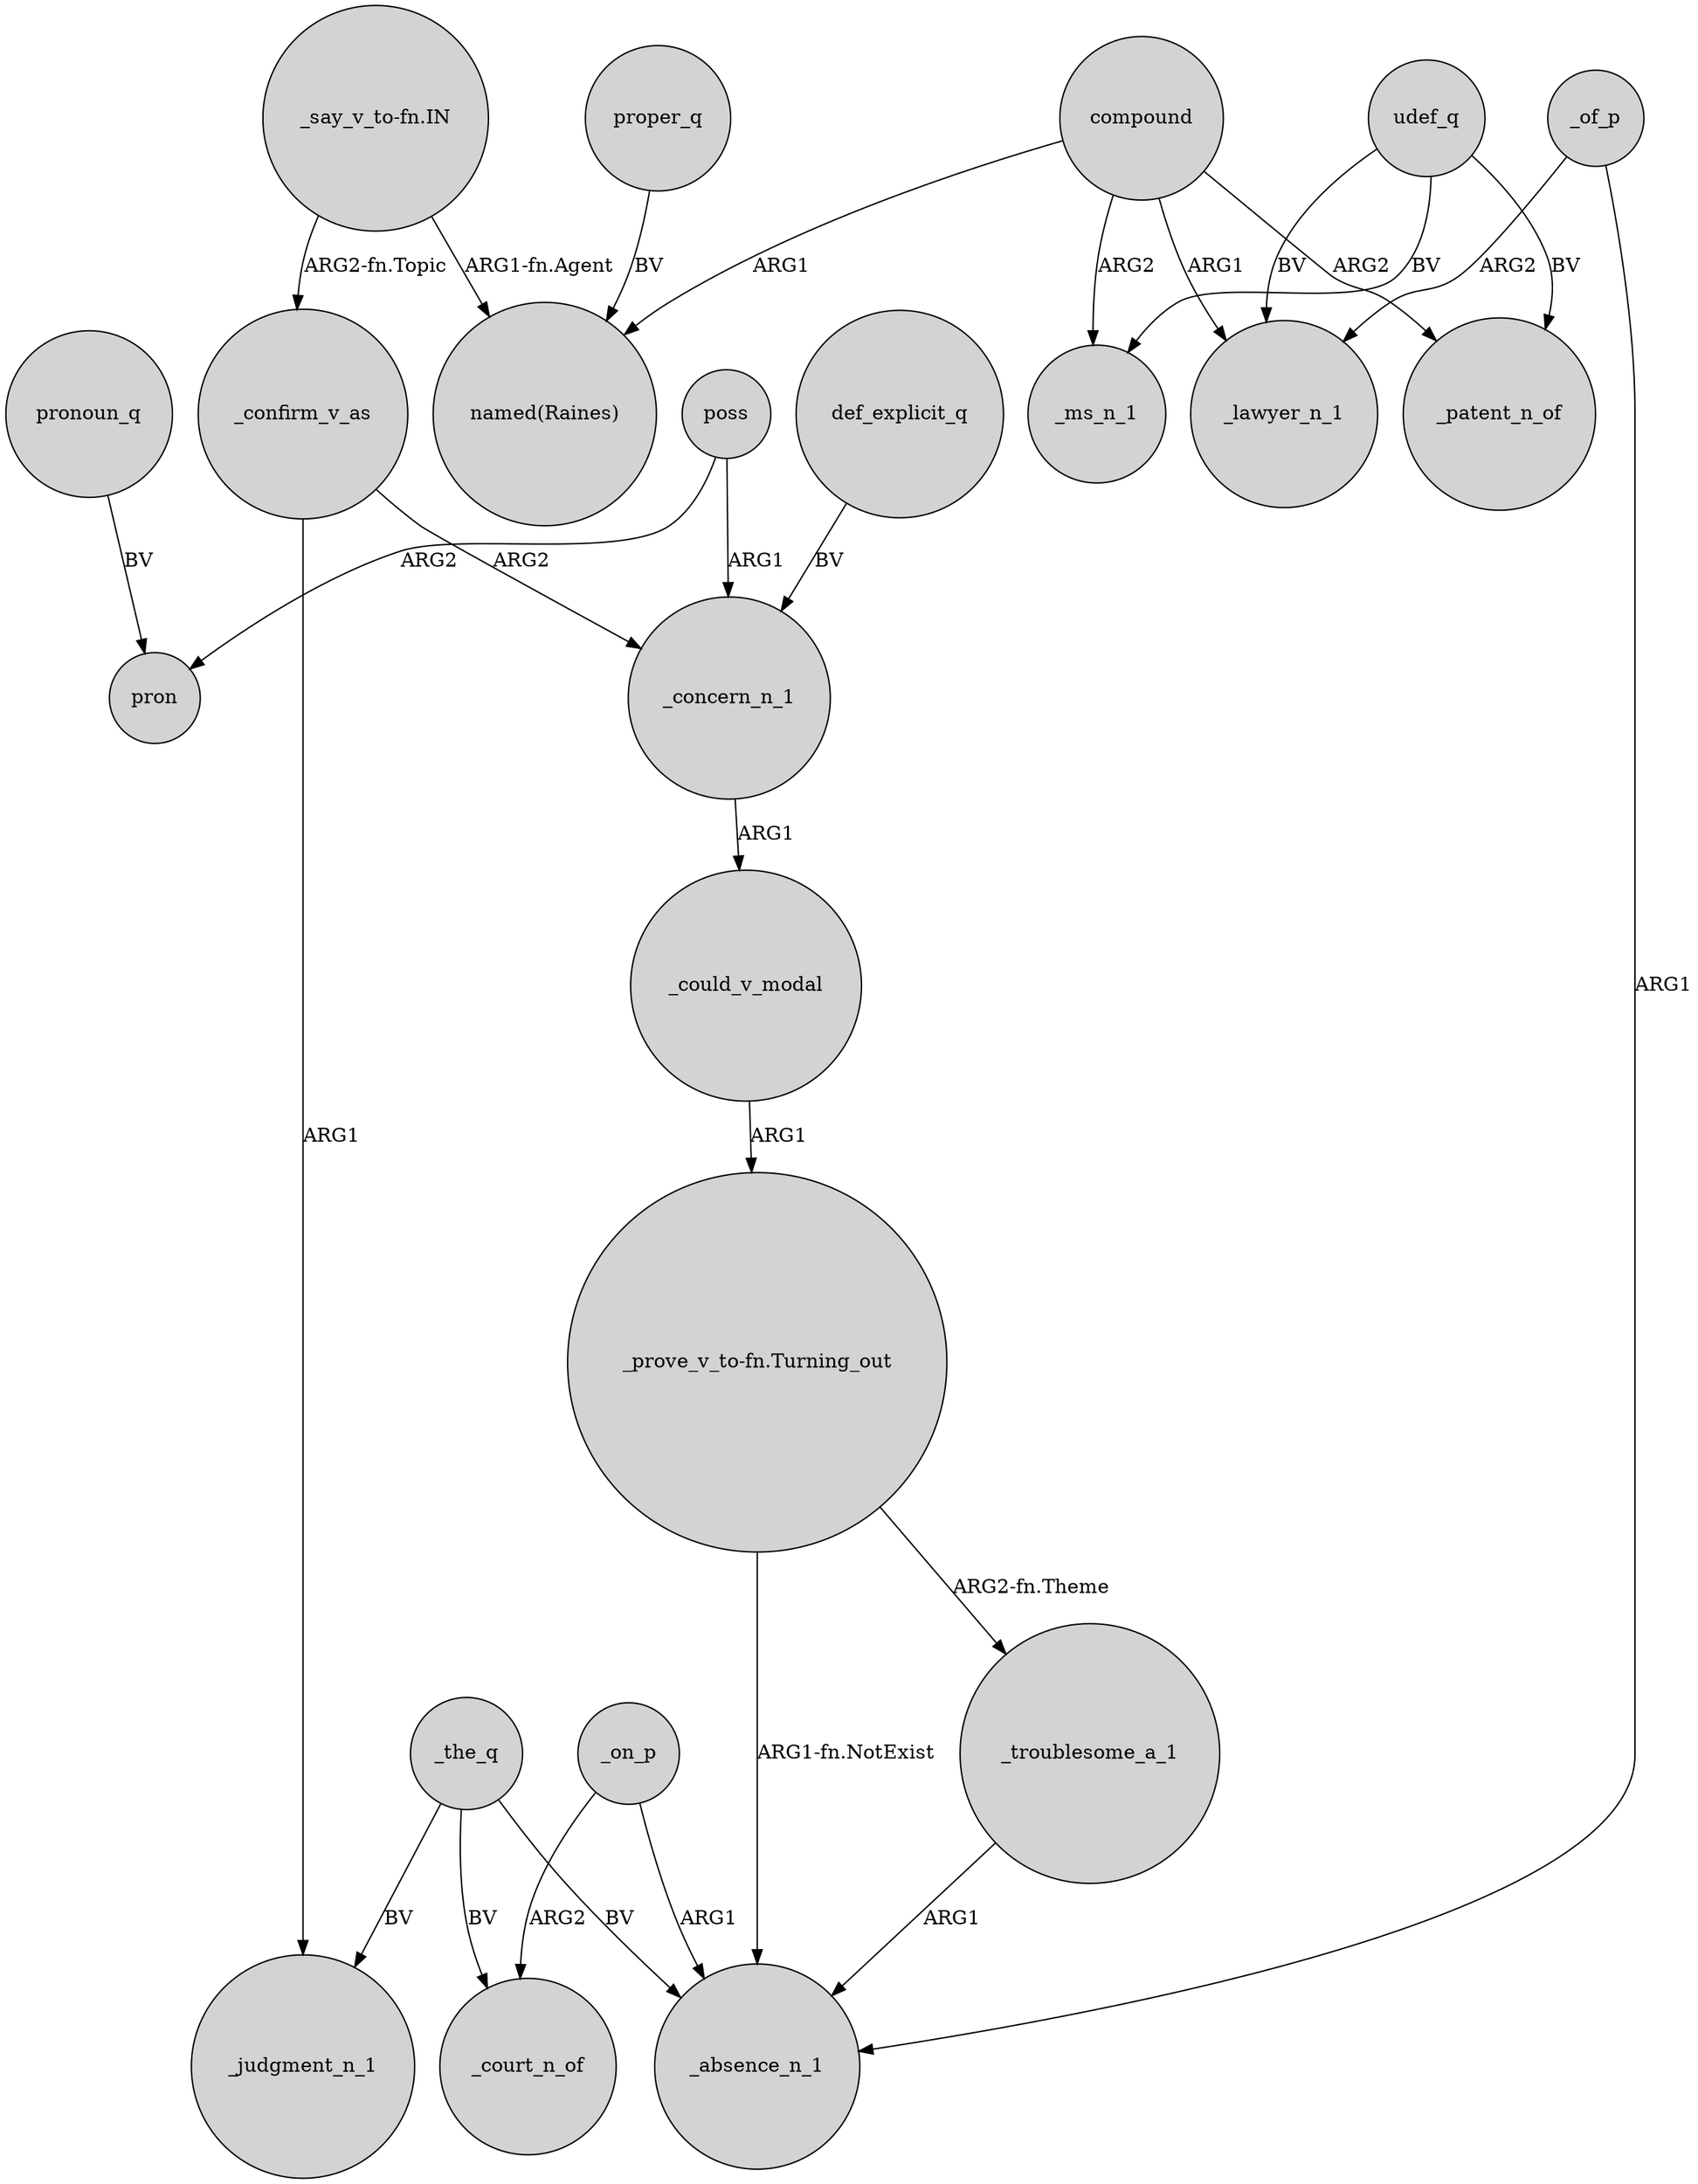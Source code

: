 digraph {
	node [shape=circle style=filled]
	_on_p -> _court_n_of [label=ARG2]
	def_explicit_q -> _concern_n_1 [label=BV]
	poss -> pron [label=ARG2]
	_of_p -> _lawyer_n_1 [label=ARG2]
	compound -> _lawyer_n_1 [label=ARG1]
	"_say_v_to-fn.IN" -> "named(Raines)" [label="ARG1-fn.Agent"]
	_confirm_v_as -> _judgment_n_1 [label=ARG1]
	_the_q -> _judgment_n_1 [label=BV]
	_the_q -> _court_n_of [label=BV]
	_confirm_v_as -> _concern_n_1 [label=ARG2]
	compound -> _ms_n_1 [label=ARG2]
	_of_p -> _absence_n_1 [label=ARG1]
	"_say_v_to-fn.IN" -> _confirm_v_as [label="ARG2-fn.Topic"]
	compound -> _patent_n_of [label=ARG2]
	udef_q -> _patent_n_of [label=BV]
	pronoun_q -> pron [label=BV]
	udef_q -> _ms_n_1 [label=BV]
	poss -> _concern_n_1 [label=ARG1]
	_the_q -> _absence_n_1 [label=BV]
	udef_q -> _lawyer_n_1 [label=BV]
	"_prove_v_to-fn.Turning_out" -> _troublesome_a_1 [label="ARG2-fn.Theme"]
	_troublesome_a_1 -> _absence_n_1 [label=ARG1]
	_could_v_modal -> "_prove_v_to-fn.Turning_out" [label=ARG1]
	"_prove_v_to-fn.Turning_out" -> _absence_n_1 [label="ARG1-fn.NotExist"]
	_on_p -> _absence_n_1 [label=ARG1]
	_concern_n_1 -> _could_v_modal [label=ARG1]
	compound -> "named(Raines)" [label=ARG1]
	proper_q -> "named(Raines)" [label=BV]
}
